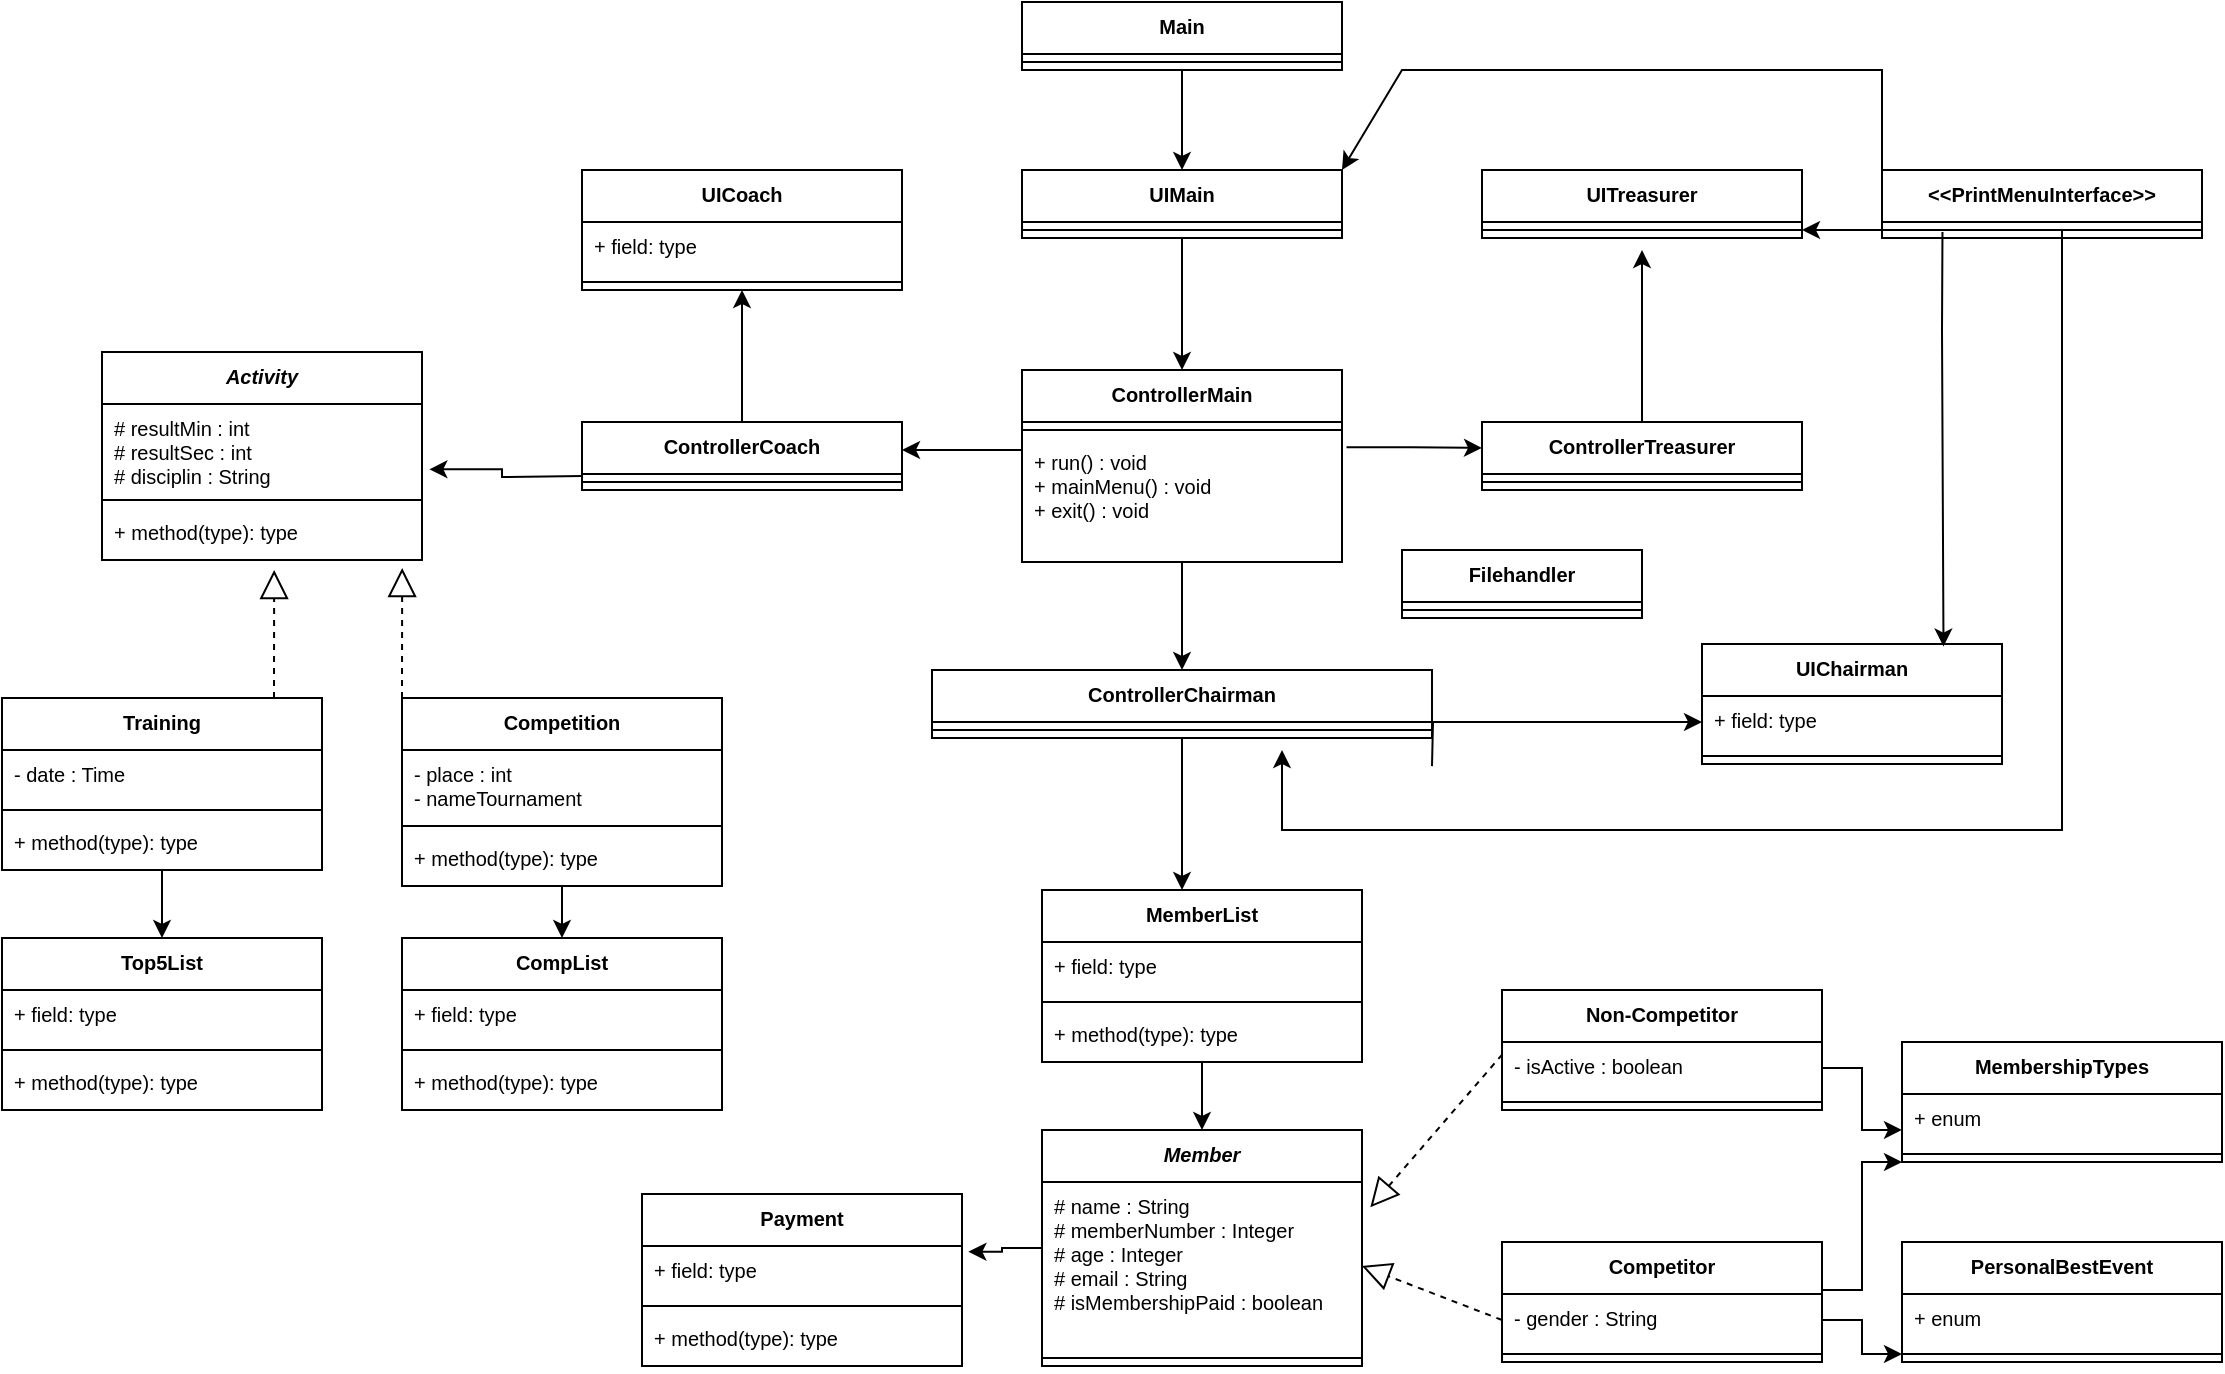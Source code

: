 <mxfile version="18.0.5" type="github">
  <diagram id="C5RBs43oDa-KdzZeNtuy" name="Page-1">
    <mxGraphModel dx="1025" dy="387" grid="1" gridSize="10" guides="1" tooltips="1" connect="1" arrows="1" fold="1" page="1" pageScale="1" pageWidth="1169" pageHeight="827" math="0" shadow="0">
      <root>
        <mxCell id="WIyWlLk6GJQsqaUBKTNV-0" />
        <mxCell id="WIyWlLk6GJQsqaUBKTNV-1" parent="WIyWlLk6GJQsqaUBKTNV-0" />
        <mxCell id="_CnS_6f2XygoUBhzb1I3-104" value="" style="edgeStyle=orthogonalEdgeStyle;rounded=0;orthogonalLoop=1;jettySize=auto;html=1;entryX=0.5;entryY=0;entryDx=0;entryDy=0;entryPerimeter=0;fontSize=10;" parent="WIyWlLk6GJQsqaUBKTNV-1" source="_CnS_6f2XygoUBhzb1I3-0" target="_CnS_6f2XygoUBhzb1I3-28" edge="1">
          <mxGeometry relative="1" as="geometry" />
        </mxCell>
        <mxCell id="_CnS_6f2XygoUBhzb1I3-0" value="Main" style="swimlane;fontStyle=1;align=center;verticalAlign=top;childLayout=stackLayout;horizontal=1;startSize=26;horizontalStack=0;resizeParent=1;resizeParentMax=0;resizeLast=0;collapsible=1;marginBottom=0;fontSize=10;" parent="WIyWlLk6GJQsqaUBKTNV-1" vertex="1">
          <mxGeometry x="520" y="66" width="160" height="34" as="geometry" />
        </mxCell>
        <mxCell id="_CnS_6f2XygoUBhzb1I3-2" value="" style="line;strokeWidth=1;fillColor=none;align=left;verticalAlign=middle;spacingTop=-1;spacingLeft=3;spacingRight=3;rotatable=0;labelPosition=right;points=[];portConstraint=eastwest;fontSize=10;" parent="_CnS_6f2XygoUBhzb1I3-0" vertex="1">
          <mxGeometry y="26" width="160" height="8" as="geometry" />
        </mxCell>
        <mxCell id="_CnS_6f2XygoUBhzb1I3-36" value="" style="edgeStyle=orthogonalEdgeStyle;rounded=0;orthogonalLoop=1;jettySize=auto;html=1;fontSize=10;" parent="WIyWlLk6GJQsqaUBKTNV-1" source="_CnS_6f2XygoUBhzb1I3-16" target="_CnS_6f2XygoUBhzb1I3-32" edge="1">
          <mxGeometry relative="1" as="geometry" />
        </mxCell>
        <mxCell id="_CnS_6f2XygoUBhzb1I3-16" value="MemberList" style="swimlane;fontStyle=1;align=center;verticalAlign=top;childLayout=stackLayout;horizontal=1;startSize=26;horizontalStack=0;resizeParent=1;resizeParentMax=0;resizeLast=0;collapsible=1;marginBottom=0;fontSize=10;" parent="WIyWlLk6GJQsqaUBKTNV-1" vertex="1">
          <mxGeometry x="530" y="510" width="160" height="86" as="geometry" />
        </mxCell>
        <mxCell id="_CnS_6f2XygoUBhzb1I3-17" value="+ field: type" style="text;strokeColor=none;fillColor=none;align=left;verticalAlign=top;spacingLeft=4;spacingRight=4;overflow=hidden;rotatable=0;points=[[0,0.5],[1,0.5]];portConstraint=eastwest;fontSize=10;" parent="_CnS_6f2XygoUBhzb1I3-16" vertex="1">
          <mxGeometry y="26" width="160" height="26" as="geometry" />
        </mxCell>
        <mxCell id="_CnS_6f2XygoUBhzb1I3-18" value="" style="line;strokeWidth=1;fillColor=none;align=left;verticalAlign=middle;spacingTop=-1;spacingLeft=3;spacingRight=3;rotatable=0;labelPosition=right;points=[];portConstraint=eastwest;fontSize=10;" parent="_CnS_6f2XygoUBhzb1I3-16" vertex="1">
          <mxGeometry y="52" width="160" height="8" as="geometry" />
        </mxCell>
        <mxCell id="_CnS_6f2XygoUBhzb1I3-19" value="+ method(type): type" style="text;strokeColor=none;fillColor=none;align=left;verticalAlign=top;spacingLeft=4;spacingRight=4;overflow=hidden;rotatable=0;points=[[0,0.5],[1,0.5]];portConstraint=eastwest;fontSize=10;" parent="_CnS_6f2XygoUBhzb1I3-16" vertex="1">
          <mxGeometry y="60" width="160" height="26" as="geometry" />
        </mxCell>
        <mxCell id="oMVQE4opJgW0ZXu9-9f2-27" value="" style="edgeStyle=orthogonalEdgeStyle;rounded=0;orthogonalLoop=1;jettySize=auto;html=1;fontSize=10;" edge="1" parent="WIyWlLk6GJQsqaUBKTNV-1" source="_CnS_6f2XygoUBhzb1I3-20">
          <mxGeometry relative="1" as="geometry">
            <mxPoint x="600" y="510" as="targetPoint" />
          </mxGeometry>
        </mxCell>
        <mxCell id="_CnS_6f2XygoUBhzb1I3-20" value="ControllerChairman" style="swimlane;fontStyle=1;align=center;verticalAlign=top;childLayout=stackLayout;horizontal=1;startSize=26;horizontalStack=0;resizeParent=1;resizeParentMax=0;resizeLast=0;collapsible=1;marginBottom=0;fontSize=10;" parent="WIyWlLk6GJQsqaUBKTNV-1" vertex="1">
          <mxGeometry x="475" y="400" width="250" height="34" as="geometry" />
        </mxCell>
        <mxCell id="_CnS_6f2XygoUBhzb1I3-22" value="" style="line;strokeWidth=1;fillColor=none;align=left;verticalAlign=middle;spacingTop=-1;spacingLeft=3;spacingRight=3;rotatable=0;labelPosition=right;points=[];portConstraint=eastwest;fontSize=10;" parent="_CnS_6f2XygoUBhzb1I3-20" vertex="1">
          <mxGeometry y="26" width="250" height="8" as="geometry" />
        </mxCell>
        <mxCell id="oMVQE4opJgW0ZXu9-9f2-0" value="" style="edgeStyle=orthogonalEdgeStyle;rounded=0;orthogonalLoop=1;jettySize=auto;html=1;entryX=0.5;entryY=0;entryDx=0;entryDy=0;entryPerimeter=0;fontSize=10;" edge="1" parent="WIyWlLk6GJQsqaUBKTNV-1" source="_CnS_6f2XygoUBhzb1I3-24" target="_CnS_6f2XygoUBhzb1I3-20">
          <mxGeometry relative="1" as="geometry">
            <mxPoint x="600" y="330" as="targetPoint" />
          </mxGeometry>
        </mxCell>
        <mxCell id="_CnS_6f2XygoUBhzb1I3-24" value="ControllerMain" style="swimlane;fontStyle=1;align=center;verticalAlign=top;childLayout=stackLayout;horizontal=1;startSize=26;horizontalStack=0;resizeParent=1;resizeParentMax=0;resizeLast=0;collapsible=1;marginBottom=0;fontSize=10;" parent="WIyWlLk6GJQsqaUBKTNV-1" vertex="1">
          <mxGeometry x="520" y="250" width="160" height="96" as="geometry" />
        </mxCell>
        <mxCell id="_CnS_6f2XygoUBhzb1I3-26" value="" style="line;strokeWidth=1;fillColor=none;align=left;verticalAlign=middle;spacingTop=-1;spacingLeft=3;spacingRight=3;rotatable=0;labelPosition=right;points=[];portConstraint=eastwest;fontSize=10;" parent="_CnS_6f2XygoUBhzb1I3-24" vertex="1">
          <mxGeometry y="26" width="160" height="8" as="geometry" />
        </mxCell>
        <mxCell id="_CnS_6f2XygoUBhzb1I3-27" value="+ run() : void&#xa;+ mainMenu() : void&#xa;+ exit() : void" style="text;strokeColor=none;fillColor=none;align=left;verticalAlign=top;spacingLeft=4;spacingRight=4;overflow=hidden;rotatable=0;points=[[0,0.5],[1,0.5]];portConstraint=eastwest;fontSize=10;" parent="_CnS_6f2XygoUBhzb1I3-24" vertex="1">
          <mxGeometry y="34" width="160" height="62" as="geometry" />
        </mxCell>
        <mxCell id="_CnS_6f2XygoUBhzb1I3-105" value="" style="edgeStyle=orthogonalEdgeStyle;rounded=0;orthogonalLoop=1;jettySize=auto;html=1;entryX=0.5;entryY=0;entryDx=0;entryDy=0;fontSize=10;" parent="WIyWlLk6GJQsqaUBKTNV-1" source="_CnS_6f2XygoUBhzb1I3-28" target="_CnS_6f2XygoUBhzb1I3-24" edge="1">
          <mxGeometry relative="1" as="geometry" />
        </mxCell>
        <mxCell id="_CnS_6f2XygoUBhzb1I3-28" value="UIMain" style="swimlane;fontStyle=1;align=center;verticalAlign=top;childLayout=stackLayout;horizontal=1;startSize=26;horizontalStack=0;resizeParent=1;resizeParentMax=0;resizeLast=0;collapsible=1;marginBottom=0;fontSize=10;" parent="WIyWlLk6GJQsqaUBKTNV-1" vertex="1">
          <mxGeometry x="520" y="150" width="160" height="34" as="geometry" />
        </mxCell>
        <mxCell id="_CnS_6f2XygoUBhzb1I3-30" value="" style="line;strokeWidth=1;fillColor=none;align=left;verticalAlign=middle;spacingTop=-1;spacingLeft=3;spacingRight=3;rotatable=0;labelPosition=right;points=[];portConstraint=eastwest;fontSize=10;" parent="_CnS_6f2XygoUBhzb1I3-28" vertex="1">
          <mxGeometry y="26" width="160" height="8" as="geometry" />
        </mxCell>
        <mxCell id="oMVQE4opJgW0ZXu9-9f2-28" value="" style="edgeStyle=orthogonalEdgeStyle;rounded=0;orthogonalLoop=1;jettySize=auto;html=1;fontSize=10;entryX=1.02;entryY=0.11;entryDx=0;entryDy=0;entryPerimeter=0;" edge="1" parent="WIyWlLk6GJQsqaUBKTNV-1" source="_CnS_6f2XygoUBhzb1I3-32" target="oMVQE4opJgW0ZXu9-9f2-20">
          <mxGeometry relative="1" as="geometry">
            <Array as="points">
              <mxPoint x="510" y="689" />
              <mxPoint x="510" y="691" />
            </Array>
          </mxGeometry>
        </mxCell>
        <mxCell id="_CnS_6f2XygoUBhzb1I3-32" value="Member" style="swimlane;fontStyle=3;align=center;verticalAlign=top;childLayout=stackLayout;horizontal=1;startSize=26;horizontalStack=0;resizeParent=1;resizeParentMax=0;resizeLast=0;collapsible=1;marginBottom=0;fontSize=10;" parent="WIyWlLk6GJQsqaUBKTNV-1" vertex="1">
          <mxGeometry x="530" y="630" width="160" height="118" as="geometry" />
        </mxCell>
        <mxCell id="_CnS_6f2XygoUBhzb1I3-33" value="# name : String&#xa;# memberNumber : Integer&#xa;# age : Integer&#xa;# email : String&#xa;# isMembershipPaid : boolean" style="text;strokeColor=none;fillColor=none;align=left;verticalAlign=top;spacingLeft=4;spacingRight=4;overflow=hidden;rotatable=0;points=[[0,0.5],[1,0.5]];portConstraint=eastwest;fontSize=10;" parent="_CnS_6f2XygoUBhzb1I3-32" vertex="1">
          <mxGeometry y="26" width="160" height="84" as="geometry" />
        </mxCell>
        <mxCell id="_CnS_6f2XygoUBhzb1I3-34" value="" style="line;strokeWidth=1;fillColor=none;align=left;verticalAlign=middle;spacingTop=-1;spacingLeft=3;spacingRight=3;rotatable=0;labelPosition=right;points=[];portConstraint=eastwest;fontSize=10;" parent="_CnS_6f2XygoUBhzb1I3-32" vertex="1">
          <mxGeometry y="110" width="160" height="8" as="geometry" />
        </mxCell>
        <mxCell id="_CnS_6f2XygoUBhzb1I3-37" value="MembershipTypes" style="swimlane;fontStyle=1;align=center;verticalAlign=top;childLayout=stackLayout;horizontal=1;startSize=26;horizontalStack=0;resizeParent=1;resizeParentMax=0;resizeLast=0;collapsible=1;marginBottom=0;fontSize=10;" parent="WIyWlLk6GJQsqaUBKTNV-1" vertex="1">
          <mxGeometry x="960" y="586" width="160" height="60" as="geometry" />
        </mxCell>
        <mxCell id="_CnS_6f2XygoUBhzb1I3-38" value="+ enum" style="text;strokeColor=none;fillColor=none;align=left;verticalAlign=top;spacingLeft=4;spacingRight=4;overflow=hidden;rotatable=0;points=[[0,0.5],[1,0.5]];portConstraint=eastwest;fontSize=10;" parent="_CnS_6f2XygoUBhzb1I3-37" vertex="1">
          <mxGeometry y="26" width="160" height="26" as="geometry" />
        </mxCell>
        <mxCell id="_CnS_6f2XygoUBhzb1I3-39" value="" style="line;strokeWidth=1;fillColor=none;align=left;verticalAlign=middle;spacingTop=-1;spacingLeft=3;spacingRight=3;rotatable=0;labelPosition=right;points=[];portConstraint=eastwest;fontSize=10;" parent="_CnS_6f2XygoUBhzb1I3-37" vertex="1">
          <mxGeometry y="52" width="160" height="8" as="geometry" />
        </mxCell>
        <mxCell id="_CnS_6f2XygoUBhzb1I3-41" value="Non-Competitor" style="swimlane;fontStyle=1;align=center;verticalAlign=top;childLayout=stackLayout;horizontal=1;startSize=26;horizontalStack=0;resizeParent=1;resizeParentMax=0;resizeLast=0;collapsible=1;marginBottom=0;fontSize=10;" parent="WIyWlLk6GJQsqaUBKTNV-1" vertex="1">
          <mxGeometry x="760" y="560" width="160" height="60" as="geometry" />
        </mxCell>
        <mxCell id="_CnS_6f2XygoUBhzb1I3-42" value="- isActive : boolean" style="text;strokeColor=none;fillColor=none;align=left;verticalAlign=top;spacingLeft=4;spacingRight=4;overflow=hidden;rotatable=0;points=[[0,0.5],[1,0.5]];portConstraint=eastwest;fontSize=10;labelBackgroundColor=none;" parent="_CnS_6f2XygoUBhzb1I3-41" vertex="1">
          <mxGeometry y="26" width="160" height="26" as="geometry" />
        </mxCell>
        <mxCell id="_CnS_6f2XygoUBhzb1I3-43" value="" style="line;strokeWidth=1;fillColor=none;align=left;verticalAlign=middle;spacingTop=-1;spacingLeft=3;spacingRight=3;rotatable=0;labelPosition=right;points=[];portConstraint=eastwest;fontSize=10;" parent="_CnS_6f2XygoUBhzb1I3-41" vertex="1">
          <mxGeometry y="52" width="160" height="8" as="geometry" />
        </mxCell>
        <mxCell id="oMVQE4opJgW0ZXu9-9f2-43" value="" style="edgeStyle=orthogonalEdgeStyle;rounded=0;orthogonalLoop=1;jettySize=auto;html=1;fontSize=10;entryX=0;entryY=1;entryDx=0;entryDy=0;" edge="1" parent="WIyWlLk6GJQsqaUBKTNV-1" source="_CnS_6f2XygoUBhzb1I3-45" target="_CnS_6f2XygoUBhzb1I3-37">
          <mxGeometry relative="1" as="geometry">
            <Array as="points">
              <mxPoint x="940" y="710" />
              <mxPoint x="940" y="646" />
            </Array>
          </mxGeometry>
        </mxCell>
        <mxCell id="_CnS_6f2XygoUBhzb1I3-45" value="Competitor" style="swimlane;fontStyle=1;align=center;verticalAlign=top;childLayout=stackLayout;horizontal=1;startSize=26;horizontalStack=0;resizeParent=1;resizeParentMax=0;resizeLast=0;collapsible=1;marginBottom=0;fontSize=10;" parent="WIyWlLk6GJQsqaUBKTNV-1" vertex="1">
          <mxGeometry x="760" y="686" width="160" height="60" as="geometry" />
        </mxCell>
        <mxCell id="_CnS_6f2XygoUBhzb1I3-46" value="- gender : String" style="text;strokeColor=none;fillColor=none;align=left;verticalAlign=top;spacingLeft=4;spacingRight=4;overflow=hidden;rotatable=0;points=[[0,0.5],[1,0.5]];portConstraint=eastwest;fontSize=10;" parent="_CnS_6f2XygoUBhzb1I3-45" vertex="1">
          <mxGeometry y="26" width="160" height="26" as="geometry" />
        </mxCell>
        <mxCell id="_CnS_6f2XygoUBhzb1I3-47" value="" style="line;strokeWidth=1;fillColor=none;align=left;verticalAlign=middle;spacingTop=-1;spacingLeft=3;spacingRight=3;rotatable=0;labelPosition=right;points=[];portConstraint=eastwest;fontSize=10;" parent="_CnS_6f2XygoUBhzb1I3-45" vertex="1">
          <mxGeometry y="52" width="160" height="8" as="geometry" />
        </mxCell>
        <mxCell id="_CnS_6f2XygoUBhzb1I3-49" value="UIChairman" style="swimlane;fontStyle=1;align=center;verticalAlign=top;childLayout=stackLayout;horizontal=1;startSize=26;horizontalStack=0;resizeParent=1;resizeParentMax=0;resizeLast=0;collapsible=1;marginBottom=0;fontSize=10;" parent="WIyWlLk6GJQsqaUBKTNV-1" vertex="1">
          <mxGeometry x="860" y="387" width="150" height="60" as="geometry" />
        </mxCell>
        <mxCell id="_CnS_6f2XygoUBhzb1I3-50" value="+ field: type" style="text;strokeColor=none;fillColor=none;align=left;verticalAlign=top;spacingLeft=4;spacingRight=4;overflow=hidden;rotatable=0;points=[[0,0.5],[1,0.5]];portConstraint=eastwest;fontSize=10;" parent="_CnS_6f2XygoUBhzb1I3-49" vertex="1">
          <mxGeometry y="26" width="150" height="26" as="geometry" />
        </mxCell>
        <mxCell id="_CnS_6f2XygoUBhzb1I3-51" value="" style="line;strokeWidth=1;fillColor=none;align=left;verticalAlign=middle;spacingTop=-1;spacingLeft=3;spacingRight=3;rotatable=0;labelPosition=right;points=[];portConstraint=eastwest;fontSize=10;" parent="_CnS_6f2XygoUBhzb1I3-49" vertex="1">
          <mxGeometry y="52" width="150" height="8" as="geometry" />
        </mxCell>
        <mxCell id="oMVQE4opJgW0ZXu9-9f2-24" value="" style="edgeStyle=orthogonalEdgeStyle;rounded=0;orthogonalLoop=1;jettySize=auto;html=1;fontSize=10;" edge="1" parent="WIyWlLk6GJQsqaUBKTNV-1" source="_CnS_6f2XygoUBhzb1I3-53">
          <mxGeometry relative="1" as="geometry">
            <mxPoint x="830" y="190" as="targetPoint" />
          </mxGeometry>
        </mxCell>
        <mxCell id="_CnS_6f2XygoUBhzb1I3-53" value="ControllerTreasurer" style="swimlane;fontStyle=1;align=center;verticalAlign=top;childLayout=stackLayout;horizontal=1;startSize=26;horizontalStack=0;resizeParent=1;resizeParentMax=0;resizeLast=0;collapsible=1;marginBottom=0;fontSize=10;" parent="WIyWlLk6GJQsqaUBKTNV-1" vertex="1">
          <mxGeometry x="750" y="276" width="160" height="34" as="geometry" />
        </mxCell>
        <mxCell id="_CnS_6f2XygoUBhzb1I3-55" value="" style="line;strokeWidth=1;fillColor=none;align=left;verticalAlign=middle;spacingTop=-1;spacingLeft=3;spacingRight=3;rotatable=0;labelPosition=right;points=[];portConstraint=eastwest;fontSize=10;" parent="_CnS_6f2XygoUBhzb1I3-53" vertex="1">
          <mxGeometry y="26" width="160" height="8" as="geometry" />
        </mxCell>
        <mxCell id="_CnS_6f2XygoUBhzb1I3-57" value="UITreasurer" style="swimlane;fontStyle=1;align=center;verticalAlign=top;childLayout=stackLayout;horizontal=1;startSize=26;horizontalStack=0;resizeParent=1;resizeParentMax=0;resizeLast=0;collapsible=1;marginBottom=0;fontSize=10;" parent="WIyWlLk6GJQsqaUBKTNV-1" vertex="1">
          <mxGeometry x="750" y="150" width="160" height="34" as="geometry" />
        </mxCell>
        <mxCell id="_CnS_6f2XygoUBhzb1I3-59" value="" style="line;strokeWidth=1;fillColor=none;align=left;verticalAlign=middle;spacingTop=-1;spacingLeft=3;spacingRight=3;rotatable=0;labelPosition=right;points=[];portConstraint=eastwest;fontSize=10;" parent="_CnS_6f2XygoUBhzb1I3-57" vertex="1">
          <mxGeometry y="26" width="160" height="8" as="geometry" />
        </mxCell>
        <mxCell id="_CnS_6f2XygoUBhzb1I3-65" value="Filehandler" style="swimlane;fontStyle=1;align=center;verticalAlign=top;childLayout=stackLayout;horizontal=1;startSize=26;horizontalStack=0;resizeParent=1;resizeParentMax=0;resizeLast=0;collapsible=1;marginBottom=0;fontSize=10;" parent="WIyWlLk6GJQsqaUBKTNV-1" vertex="1">
          <mxGeometry x="710" y="340" width="120" height="34" as="geometry" />
        </mxCell>
        <mxCell id="_CnS_6f2XygoUBhzb1I3-67" value="" style="line;strokeWidth=1;fillColor=none;align=left;verticalAlign=middle;spacingTop=-1;spacingLeft=3;spacingRight=3;rotatable=0;labelPosition=right;points=[];portConstraint=eastwest;fontSize=10;" parent="_CnS_6f2XygoUBhzb1I3-65" vertex="1">
          <mxGeometry y="26" width="120" height="8" as="geometry" />
        </mxCell>
        <mxCell id="oMVQE4opJgW0ZXu9-9f2-18" value="" style="edgeStyle=orthogonalEdgeStyle;rounded=0;orthogonalLoop=1;jettySize=auto;html=1;fontSize=10;entryX=0.5;entryY=1;entryDx=0;entryDy=0;entryPerimeter=0;" edge="1" parent="WIyWlLk6GJQsqaUBKTNV-1" source="_CnS_6f2XygoUBhzb1I3-69">
          <mxGeometry relative="1" as="geometry">
            <mxPoint x="380.0" y="210" as="targetPoint" />
          </mxGeometry>
        </mxCell>
        <mxCell id="_CnS_6f2XygoUBhzb1I3-69" value="ControllerCoach" style="swimlane;fontStyle=1;align=center;verticalAlign=top;childLayout=stackLayout;horizontal=1;startSize=26;horizontalStack=0;resizeParent=1;resizeParentMax=0;resizeLast=0;collapsible=1;marginBottom=0;fontSize=10;" parent="WIyWlLk6GJQsqaUBKTNV-1" vertex="1">
          <mxGeometry x="300" y="276" width="160" height="34" as="geometry" />
        </mxCell>
        <mxCell id="_CnS_6f2XygoUBhzb1I3-71" value="" style="line;strokeWidth=1;fillColor=none;align=left;verticalAlign=middle;spacingTop=-1;spacingLeft=3;spacingRight=3;rotatable=0;labelPosition=right;points=[];portConstraint=eastwest;fontSize=10;" parent="_CnS_6f2XygoUBhzb1I3-69" vertex="1">
          <mxGeometry y="26" width="160" height="8" as="geometry" />
        </mxCell>
        <mxCell id="_CnS_6f2XygoUBhzb1I3-73" value="UICoach" style="swimlane;fontStyle=1;align=center;verticalAlign=top;childLayout=stackLayout;horizontal=1;startSize=26;horizontalStack=0;resizeParent=1;resizeParentMax=0;resizeLast=0;collapsible=1;marginBottom=0;fontSize=10;" parent="WIyWlLk6GJQsqaUBKTNV-1" vertex="1">
          <mxGeometry x="300" y="150" width="160" height="60" as="geometry" />
        </mxCell>
        <mxCell id="_CnS_6f2XygoUBhzb1I3-74" value="+ field: type" style="text;strokeColor=none;fillColor=none;align=left;verticalAlign=top;spacingLeft=4;spacingRight=4;overflow=hidden;rotatable=0;points=[[0,0.5],[1,0.5]];portConstraint=eastwest;fontSize=10;" parent="_CnS_6f2XygoUBhzb1I3-73" vertex="1">
          <mxGeometry y="26" width="160" height="26" as="geometry" />
        </mxCell>
        <mxCell id="_CnS_6f2XygoUBhzb1I3-75" value="" style="line;strokeWidth=1;fillColor=none;align=left;verticalAlign=middle;spacingTop=-1;spacingLeft=3;spacingRight=3;rotatable=0;labelPosition=right;points=[];portConstraint=eastwest;fontSize=10;" parent="_CnS_6f2XygoUBhzb1I3-73" vertex="1">
          <mxGeometry y="52" width="160" height="8" as="geometry" />
        </mxCell>
        <mxCell id="_CnS_6f2XygoUBhzb1I3-77" value="&lt;&lt;PrintMenuInterface&gt;&gt;" style="swimlane;fontStyle=1;align=center;verticalAlign=top;childLayout=stackLayout;horizontal=1;startSize=26;horizontalStack=0;resizeParent=1;resizeParentMax=0;resizeLast=0;collapsible=1;marginBottom=0;fontSize=10;" parent="WIyWlLk6GJQsqaUBKTNV-1" vertex="1">
          <mxGeometry x="950" y="150" width="160" height="34" as="geometry" />
        </mxCell>
        <mxCell id="_CnS_6f2XygoUBhzb1I3-79" value="" style="line;strokeWidth=1;fillColor=none;align=left;verticalAlign=middle;spacingTop=-1;spacingLeft=3;spacingRight=3;rotatable=0;labelPosition=right;points=[];portConstraint=eastwest;fontSize=10;" parent="_CnS_6f2XygoUBhzb1I3-77" vertex="1">
          <mxGeometry y="26" width="160" height="8" as="geometry" />
        </mxCell>
        <mxCell id="_CnS_6f2XygoUBhzb1I3-81" value="Activity" style="swimlane;fontStyle=3;align=center;verticalAlign=top;childLayout=stackLayout;horizontal=1;startSize=26;horizontalStack=0;resizeParent=1;resizeParentMax=0;resizeLast=0;collapsible=1;marginBottom=0;fontSize=10;" parent="WIyWlLk6GJQsqaUBKTNV-1" vertex="1">
          <mxGeometry x="60" y="241" width="160" height="104" as="geometry" />
        </mxCell>
        <mxCell id="_CnS_6f2XygoUBhzb1I3-82" value="# resultMin : int&#xa;# resultSec : int&#xa;# disciplin : String&#xa;&#xa;&#xa;" style="text;strokeColor=none;fillColor=none;align=left;verticalAlign=top;spacingLeft=4;spacingRight=4;overflow=hidden;rotatable=0;points=[[0,0.5],[1,0.5]];portConstraint=eastwest;fontSize=10;" parent="_CnS_6f2XygoUBhzb1I3-81" vertex="1">
          <mxGeometry y="26" width="160" height="44" as="geometry" />
        </mxCell>
        <mxCell id="_CnS_6f2XygoUBhzb1I3-83" value="" style="line;strokeWidth=1;fillColor=none;align=left;verticalAlign=middle;spacingTop=-1;spacingLeft=3;spacingRight=3;rotatable=0;labelPosition=right;points=[];portConstraint=eastwest;fontSize=10;" parent="_CnS_6f2XygoUBhzb1I3-81" vertex="1">
          <mxGeometry y="70" width="160" height="8" as="geometry" />
        </mxCell>
        <mxCell id="_CnS_6f2XygoUBhzb1I3-84" value="+ method(type): type" style="text;strokeColor=none;fillColor=none;align=left;verticalAlign=top;spacingLeft=4;spacingRight=4;overflow=hidden;rotatable=0;points=[[0,0.5],[1,0.5]];portConstraint=eastwest;fontSize=10;" parent="_CnS_6f2XygoUBhzb1I3-81" vertex="1">
          <mxGeometry y="78" width="160" height="26" as="geometry" />
        </mxCell>
        <mxCell id="_CnS_6f2XygoUBhzb1I3-97" value="" style="edgeStyle=orthogonalEdgeStyle;rounded=0;orthogonalLoop=1;jettySize=auto;html=1;fontSize=10;" parent="WIyWlLk6GJQsqaUBKTNV-1" source="_CnS_6f2XygoUBhzb1I3-85" target="_CnS_6f2XygoUBhzb1I3-93" edge="1">
          <mxGeometry relative="1" as="geometry" />
        </mxCell>
        <mxCell id="_CnS_6f2XygoUBhzb1I3-85" value="Training" style="swimlane;fontStyle=1;align=center;verticalAlign=top;childLayout=stackLayout;horizontal=1;startSize=26;horizontalStack=0;resizeParent=1;resizeParentMax=0;resizeLast=0;collapsible=1;marginBottom=0;fontSize=10;" parent="WIyWlLk6GJQsqaUBKTNV-1" vertex="1">
          <mxGeometry x="10" y="414" width="160" height="86" as="geometry" />
        </mxCell>
        <mxCell id="_CnS_6f2XygoUBhzb1I3-86" value="- date : Time" style="text;strokeColor=none;fillColor=none;align=left;verticalAlign=top;spacingLeft=4;spacingRight=4;overflow=hidden;rotatable=0;points=[[0,0.5],[1,0.5]];portConstraint=eastwest;fontSize=10;" parent="_CnS_6f2XygoUBhzb1I3-85" vertex="1">
          <mxGeometry y="26" width="160" height="26" as="geometry" />
        </mxCell>
        <mxCell id="_CnS_6f2XygoUBhzb1I3-87" value="" style="line;strokeWidth=1;fillColor=none;align=left;verticalAlign=middle;spacingTop=-1;spacingLeft=3;spacingRight=3;rotatable=0;labelPosition=right;points=[];portConstraint=eastwest;fontSize=10;" parent="_CnS_6f2XygoUBhzb1I3-85" vertex="1">
          <mxGeometry y="52" width="160" height="8" as="geometry" />
        </mxCell>
        <mxCell id="_CnS_6f2XygoUBhzb1I3-88" value="+ method(type): type" style="text;strokeColor=none;fillColor=none;align=left;verticalAlign=top;spacingLeft=4;spacingRight=4;overflow=hidden;rotatable=0;points=[[0,0.5],[1,0.5]];portConstraint=eastwest;fontSize=10;" parent="_CnS_6f2XygoUBhzb1I3-85" vertex="1">
          <mxGeometry y="60" width="160" height="26" as="geometry" />
        </mxCell>
        <mxCell id="_CnS_6f2XygoUBhzb1I3-102" value="" style="edgeStyle=orthogonalEdgeStyle;rounded=0;orthogonalLoop=1;jettySize=auto;html=1;fontSize=10;" parent="WIyWlLk6GJQsqaUBKTNV-1" source="_CnS_6f2XygoUBhzb1I3-89" target="_CnS_6f2XygoUBhzb1I3-98" edge="1">
          <mxGeometry relative="1" as="geometry" />
        </mxCell>
        <mxCell id="_CnS_6f2XygoUBhzb1I3-89" value="Competition" style="swimlane;fontStyle=1;align=center;verticalAlign=top;childLayout=stackLayout;horizontal=1;startSize=26;horizontalStack=0;resizeParent=1;resizeParentMax=0;resizeLast=0;collapsible=1;marginBottom=0;fontSize=10;" parent="WIyWlLk6GJQsqaUBKTNV-1" vertex="1">
          <mxGeometry x="210" y="414" width="160" height="94" as="geometry" />
        </mxCell>
        <mxCell id="_CnS_6f2XygoUBhzb1I3-90" value="- place : int&#xa;- nameTournament" style="text;strokeColor=none;fillColor=none;align=left;verticalAlign=top;spacingLeft=4;spacingRight=4;overflow=hidden;rotatable=0;points=[[0,0.5],[1,0.5]];portConstraint=eastwest;fontSize=10;" parent="_CnS_6f2XygoUBhzb1I3-89" vertex="1">
          <mxGeometry y="26" width="160" height="34" as="geometry" />
        </mxCell>
        <mxCell id="_CnS_6f2XygoUBhzb1I3-91" value="" style="line;strokeWidth=1;fillColor=none;align=left;verticalAlign=middle;spacingTop=-1;spacingLeft=3;spacingRight=3;rotatable=0;labelPosition=right;points=[];portConstraint=eastwest;fontSize=10;" parent="_CnS_6f2XygoUBhzb1I3-89" vertex="1">
          <mxGeometry y="60" width="160" height="8" as="geometry" />
        </mxCell>
        <mxCell id="_CnS_6f2XygoUBhzb1I3-92" value="+ method(type): type" style="text;strokeColor=none;fillColor=none;align=left;verticalAlign=top;spacingLeft=4;spacingRight=4;overflow=hidden;rotatable=0;points=[[0,0.5],[1,0.5]];portConstraint=eastwest;fontSize=10;" parent="_CnS_6f2XygoUBhzb1I3-89" vertex="1">
          <mxGeometry y="68" width="160" height="26" as="geometry" />
        </mxCell>
        <mxCell id="_CnS_6f2XygoUBhzb1I3-93" value="Top5List" style="swimlane;fontStyle=1;align=center;verticalAlign=top;childLayout=stackLayout;horizontal=1;startSize=26;horizontalStack=0;resizeParent=1;resizeParentMax=0;resizeLast=0;collapsible=1;marginBottom=0;fontSize=10;" parent="WIyWlLk6GJQsqaUBKTNV-1" vertex="1">
          <mxGeometry x="10" y="534" width="160" height="86" as="geometry" />
        </mxCell>
        <mxCell id="_CnS_6f2XygoUBhzb1I3-94" value="+ field: type" style="text;strokeColor=none;fillColor=none;align=left;verticalAlign=top;spacingLeft=4;spacingRight=4;overflow=hidden;rotatable=0;points=[[0,0.5],[1,0.5]];portConstraint=eastwest;fontSize=10;" parent="_CnS_6f2XygoUBhzb1I3-93" vertex="1">
          <mxGeometry y="26" width="160" height="26" as="geometry" />
        </mxCell>
        <mxCell id="_CnS_6f2XygoUBhzb1I3-95" value="" style="line;strokeWidth=1;fillColor=none;align=left;verticalAlign=middle;spacingTop=-1;spacingLeft=3;spacingRight=3;rotatable=0;labelPosition=right;points=[];portConstraint=eastwest;fontSize=10;" parent="_CnS_6f2XygoUBhzb1I3-93" vertex="1">
          <mxGeometry y="52" width="160" height="8" as="geometry" />
        </mxCell>
        <mxCell id="_CnS_6f2XygoUBhzb1I3-96" value="+ method(type): type" style="text;strokeColor=none;fillColor=none;align=left;verticalAlign=top;spacingLeft=4;spacingRight=4;overflow=hidden;rotatable=0;points=[[0,0.5],[1,0.5]];portConstraint=eastwest;fontSize=10;" parent="_CnS_6f2XygoUBhzb1I3-93" vertex="1">
          <mxGeometry y="60" width="160" height="26" as="geometry" />
        </mxCell>
        <mxCell id="_CnS_6f2XygoUBhzb1I3-98" value="CompList" style="swimlane;fontStyle=1;align=center;verticalAlign=top;childLayout=stackLayout;horizontal=1;startSize=26;horizontalStack=0;resizeParent=1;resizeParentMax=0;resizeLast=0;collapsible=1;marginBottom=0;fontSize=10;" parent="WIyWlLk6GJQsqaUBKTNV-1" vertex="1">
          <mxGeometry x="210" y="534" width="160" height="86" as="geometry" />
        </mxCell>
        <mxCell id="_CnS_6f2XygoUBhzb1I3-99" value="+ field: type" style="text;strokeColor=none;fillColor=none;align=left;verticalAlign=top;spacingLeft=4;spacingRight=4;overflow=hidden;rotatable=0;points=[[0,0.5],[1,0.5]];portConstraint=eastwest;fontSize=10;" parent="_CnS_6f2XygoUBhzb1I3-98" vertex="1">
          <mxGeometry y="26" width="160" height="26" as="geometry" />
        </mxCell>
        <mxCell id="_CnS_6f2XygoUBhzb1I3-100" value="" style="line;strokeWidth=1;fillColor=none;align=left;verticalAlign=middle;spacingTop=-1;spacingLeft=3;spacingRight=3;rotatable=0;labelPosition=right;points=[];portConstraint=eastwest;fontSize=10;" parent="_CnS_6f2XygoUBhzb1I3-98" vertex="1">
          <mxGeometry y="52" width="160" height="8" as="geometry" />
        </mxCell>
        <mxCell id="_CnS_6f2XygoUBhzb1I3-101" value="+ method(type): type" style="text;strokeColor=none;fillColor=none;align=left;verticalAlign=top;spacingLeft=4;spacingRight=4;overflow=hidden;rotatable=0;points=[[0,0.5],[1,0.5]];portConstraint=eastwest;fontSize=10;" parent="_CnS_6f2XygoUBhzb1I3-98" vertex="1">
          <mxGeometry y="60" width="160" height="26" as="geometry" />
        </mxCell>
        <mxCell id="oMVQE4opJgW0ZXu9-9f2-2" value="" style="edgeStyle=orthogonalEdgeStyle;rounded=0;orthogonalLoop=1;jettySize=auto;html=1;entryX=0;entryY=0.5;entryDx=0;entryDy=0;fontSize=10;" edge="1" parent="WIyWlLk6GJQsqaUBKTNV-1" target="_CnS_6f2XygoUBhzb1I3-50">
          <mxGeometry relative="1" as="geometry">
            <mxPoint x="725" y="448.059" as="sourcePoint" />
          </mxGeometry>
        </mxCell>
        <mxCell id="oMVQE4opJgW0ZXu9-9f2-5" value="" style="endArrow=block;dashed=1;endFill=0;endSize=12;html=1;rounded=0;entryX=0.538;entryY=1.192;entryDx=0;entryDy=0;entryPerimeter=0;exitX=0.85;exitY=0;exitDx=0;exitDy=0;exitPerimeter=0;fontSize=10;" edge="1" parent="WIyWlLk6GJQsqaUBKTNV-1" source="_CnS_6f2XygoUBhzb1I3-85" target="_CnS_6f2XygoUBhzb1I3-84">
          <mxGeometry width="160" relative="1" as="geometry">
            <mxPoint x="500" y="390" as="sourcePoint" />
            <mxPoint x="660" y="390" as="targetPoint" />
          </mxGeometry>
        </mxCell>
        <mxCell id="oMVQE4opJgW0ZXu9-9f2-6" value="" style="endArrow=block;dashed=1;endFill=0;endSize=12;html=1;rounded=0;entryX=0.938;entryY=1.154;entryDx=0;entryDy=0;entryPerimeter=0;exitX=0;exitY=0;exitDx=0;exitDy=0;fontSize=10;" edge="1" parent="WIyWlLk6GJQsqaUBKTNV-1" source="_CnS_6f2XygoUBhzb1I3-89" target="_CnS_6f2XygoUBhzb1I3-84">
          <mxGeometry width="160" relative="1" as="geometry">
            <mxPoint x="186" y="390" as="sourcePoint" />
            <mxPoint x="186.08" y="310.992" as="targetPoint" />
          </mxGeometry>
        </mxCell>
        <mxCell id="oMVQE4opJgW0ZXu9-9f2-7" value="" style="edgeStyle=orthogonalEdgeStyle;rounded=0;orthogonalLoop=1;jettySize=auto;html=1;fontSize=10;" edge="1" parent="WIyWlLk6GJQsqaUBKTNV-1" target="_CnS_6f2XygoUBhzb1I3-69">
          <mxGeometry relative="1" as="geometry">
            <mxPoint x="520" y="313" as="sourcePoint" />
            <mxPoint x="460" y="303" as="targetPoint" />
            <Array as="points">
              <mxPoint x="520" y="290" />
            </Array>
          </mxGeometry>
        </mxCell>
        <mxCell id="oMVQE4opJgW0ZXu9-9f2-10" value="" style="edgeStyle=orthogonalEdgeStyle;rounded=0;orthogonalLoop=1;jettySize=auto;html=1;entryX=0;entryY=0.5;entryDx=0;entryDy=0;fontSize=10;exitX=1.014;exitY=0.074;exitDx=0;exitDy=0;exitPerimeter=0;" edge="1" parent="WIyWlLk6GJQsqaUBKTNV-1" source="_CnS_6f2XygoUBhzb1I3-27">
          <mxGeometry relative="1" as="geometry">
            <mxPoint x="690" y="290" as="sourcePoint" />
            <mxPoint x="750" y="289" as="targetPoint" />
          </mxGeometry>
        </mxCell>
        <mxCell id="oMVQE4opJgW0ZXu9-9f2-19" value="Payment" style="swimlane;fontStyle=1;align=center;verticalAlign=top;childLayout=stackLayout;horizontal=1;startSize=26;horizontalStack=0;resizeParent=1;resizeParentMax=0;resizeLast=0;collapsible=1;marginBottom=0;labelBackgroundColor=none;fontSize=10;" vertex="1" parent="WIyWlLk6GJQsqaUBKTNV-1">
          <mxGeometry x="330" y="662" width="160" height="86" as="geometry" />
        </mxCell>
        <mxCell id="oMVQE4opJgW0ZXu9-9f2-20" value="+ field: type" style="text;strokeColor=none;fillColor=none;align=left;verticalAlign=top;spacingLeft=4;spacingRight=4;overflow=hidden;rotatable=0;points=[[0,0.5],[1,0.5]];portConstraint=eastwest;labelBackgroundColor=none;fontSize=10;" vertex="1" parent="oMVQE4opJgW0ZXu9-9f2-19">
          <mxGeometry y="26" width="160" height="26" as="geometry" />
        </mxCell>
        <mxCell id="oMVQE4opJgW0ZXu9-9f2-21" value="" style="line;strokeWidth=1;fillColor=none;align=left;verticalAlign=middle;spacingTop=-1;spacingLeft=3;spacingRight=3;rotatable=0;labelPosition=right;points=[];portConstraint=eastwest;labelBackgroundColor=none;fontSize=10;" vertex="1" parent="oMVQE4opJgW0ZXu9-9f2-19">
          <mxGeometry y="52" width="160" height="8" as="geometry" />
        </mxCell>
        <mxCell id="oMVQE4opJgW0ZXu9-9f2-22" value="+ method(type): type" style="text;strokeColor=none;fillColor=none;align=left;verticalAlign=top;spacingLeft=4;spacingRight=4;overflow=hidden;rotatable=0;points=[[0,0.5],[1,0.5]];portConstraint=eastwest;labelBackgroundColor=none;fontSize=10;" vertex="1" parent="oMVQE4opJgW0ZXu9-9f2-19">
          <mxGeometry y="60" width="160" height="26" as="geometry" />
        </mxCell>
        <mxCell id="oMVQE4opJgW0ZXu9-9f2-26" value="" style="edgeStyle=orthogonalEdgeStyle;rounded=0;orthogonalLoop=1;jettySize=auto;html=1;fontSize=10;entryX=1.023;entryY=0.742;entryDx=0;entryDy=0;entryPerimeter=0;" edge="1" parent="WIyWlLk6GJQsqaUBKTNV-1" target="_CnS_6f2XygoUBhzb1I3-82">
          <mxGeometry relative="1" as="geometry">
            <mxPoint x="300" y="303" as="sourcePoint" />
          </mxGeometry>
        </mxCell>
        <mxCell id="oMVQE4opJgW0ZXu9-9f2-31" value="" style="endArrow=block;dashed=1;endFill=0;endSize=12;html=1;rounded=0;entryX=1;entryY=0.5;entryDx=0;entryDy=0;exitX=0;exitY=0.5;exitDx=0;exitDy=0;fontSize=10;" edge="1" parent="WIyWlLk6GJQsqaUBKTNV-1" source="_CnS_6f2XygoUBhzb1I3-46" target="_CnS_6f2XygoUBhzb1I3-33">
          <mxGeometry width="160" relative="1" as="geometry">
            <mxPoint x="156" y="424" as="sourcePoint" />
            <mxPoint x="156.08" y="359.992" as="targetPoint" />
            <Array as="points" />
          </mxGeometry>
        </mxCell>
        <mxCell id="oMVQE4opJgW0ZXu9-9f2-32" value="" style="endArrow=block;dashed=1;endFill=0;endSize=12;html=1;rounded=0;entryX=1.026;entryY=0.151;entryDx=0;entryDy=0;exitX=0.001;exitY=0.238;exitDx=0;exitDy=0;fontSize=10;exitPerimeter=0;entryPerimeter=0;" edge="1" parent="WIyWlLk6GJQsqaUBKTNV-1" source="_CnS_6f2XygoUBhzb1I3-42" target="_CnS_6f2XygoUBhzb1I3-33">
          <mxGeometry width="160" relative="1" as="geometry">
            <mxPoint x="770" y="735.0" as="sourcePoint" />
            <mxPoint x="700" y="708" as="targetPoint" />
            <Array as="points" />
          </mxGeometry>
        </mxCell>
        <mxCell id="oMVQE4opJgW0ZXu9-9f2-37" value="PersonalBestEvent" style="swimlane;fontStyle=1;align=center;verticalAlign=top;childLayout=stackLayout;horizontal=1;startSize=26;horizontalStack=0;resizeParent=1;resizeParentMax=0;resizeLast=0;collapsible=1;marginBottom=0;labelBackgroundColor=none;fontSize=10;" vertex="1" parent="WIyWlLk6GJQsqaUBKTNV-1">
          <mxGeometry x="960" y="686" width="160" height="60" as="geometry" />
        </mxCell>
        <mxCell id="oMVQE4opJgW0ZXu9-9f2-38" value="+ enum" style="text;strokeColor=none;fillColor=none;align=left;verticalAlign=top;spacingLeft=4;spacingRight=4;overflow=hidden;rotatable=0;points=[[0,0.5],[1,0.5]];portConstraint=eastwest;labelBackgroundColor=none;fontSize=10;" vertex="1" parent="oMVQE4opJgW0ZXu9-9f2-37">
          <mxGeometry y="26" width="160" height="26" as="geometry" />
        </mxCell>
        <mxCell id="oMVQE4opJgW0ZXu9-9f2-39" value="" style="line;strokeWidth=1;fillColor=none;align=left;verticalAlign=middle;spacingTop=-1;spacingLeft=3;spacingRight=3;rotatable=0;labelPosition=right;points=[];portConstraint=eastwest;labelBackgroundColor=none;fontSize=10;" vertex="1" parent="oMVQE4opJgW0ZXu9-9f2-37">
          <mxGeometry y="52" width="160" height="8" as="geometry" />
        </mxCell>
        <mxCell id="oMVQE4opJgW0ZXu9-9f2-41" value="" style="edgeStyle=orthogonalEdgeStyle;rounded=0;orthogonalLoop=1;jettySize=auto;html=1;fontSize=10;" edge="1" parent="WIyWlLk6GJQsqaUBKTNV-1" source="_CnS_6f2XygoUBhzb1I3-46" target="oMVQE4opJgW0ZXu9-9f2-39">
          <mxGeometry relative="1" as="geometry" />
        </mxCell>
        <mxCell id="oMVQE4opJgW0ZXu9-9f2-42" value="" style="edgeStyle=orthogonalEdgeStyle;rounded=0;orthogonalLoop=1;jettySize=auto;html=1;fontSize=10;entryX=0;entryY=0.692;entryDx=0;entryDy=0;entryPerimeter=0;" edge="1" parent="WIyWlLk6GJQsqaUBKTNV-1" source="_CnS_6f2XygoUBhzb1I3-42" target="_CnS_6f2XygoUBhzb1I3-38">
          <mxGeometry relative="1" as="geometry" />
        </mxCell>
        <mxCell id="oMVQE4opJgW0ZXu9-9f2-45" value="" style="edgeStyle=orthogonalEdgeStyle;rounded=0;orthogonalLoop=1;jettySize=auto;html=1;fontSize=10;" edge="1" parent="WIyWlLk6GJQsqaUBKTNV-1" source="_CnS_6f2XygoUBhzb1I3-79" target="_CnS_6f2XygoUBhzb1I3-59">
          <mxGeometry relative="1" as="geometry" />
        </mxCell>
        <mxCell id="oMVQE4opJgW0ZXu9-9f2-48" value="" style="endArrow=classic;html=1;rounded=0;fontSize=10;exitX=0;exitY=0;exitDx=0;exitDy=0;entryX=1;entryY=0;entryDx=0;entryDy=0;" edge="1" parent="WIyWlLk6GJQsqaUBKTNV-1" source="_CnS_6f2XygoUBhzb1I3-77" target="_CnS_6f2XygoUBhzb1I3-28">
          <mxGeometry width="50" height="50" relative="1" as="geometry">
            <mxPoint x="910" y="100" as="sourcePoint" />
            <mxPoint x="900" y="80" as="targetPoint" />
            <Array as="points">
              <mxPoint x="950" y="100" />
              <mxPoint x="710" y="100" />
            </Array>
          </mxGeometry>
        </mxCell>
        <mxCell id="oMVQE4opJgW0ZXu9-9f2-49" value="" style="endArrow=classic;html=1;rounded=0;fontSize=10;exitX=0.189;exitY=0.625;exitDx=0;exitDy=0;exitPerimeter=0;entryX=0.805;entryY=0.021;entryDx=0;entryDy=0;entryPerimeter=0;" edge="1" parent="WIyWlLk6GJQsqaUBKTNV-1" source="_CnS_6f2XygoUBhzb1I3-79" target="_CnS_6f2XygoUBhzb1I3-49">
          <mxGeometry width="50" height="50" relative="1" as="geometry">
            <mxPoint x="980" y="190" as="sourcePoint" />
            <mxPoint x="980" y="380" as="targetPoint" />
            <Array as="points">
              <mxPoint x="980" y="230" />
            </Array>
          </mxGeometry>
        </mxCell>
        <mxCell id="oMVQE4opJgW0ZXu9-9f2-50" value="" style="endArrow=classic;html=1;rounded=0;fontSize=10;" edge="1" parent="WIyWlLk6GJQsqaUBKTNV-1">
          <mxGeometry width="50" height="50" relative="1" as="geometry">
            <mxPoint x="1040" y="180" as="sourcePoint" />
            <mxPoint x="650" y="440" as="targetPoint" />
            <Array as="points">
              <mxPoint x="1040" y="200" />
              <mxPoint x="1040" y="480" />
              <mxPoint x="650" y="480" />
            </Array>
          </mxGeometry>
        </mxCell>
      </root>
    </mxGraphModel>
  </diagram>
</mxfile>
